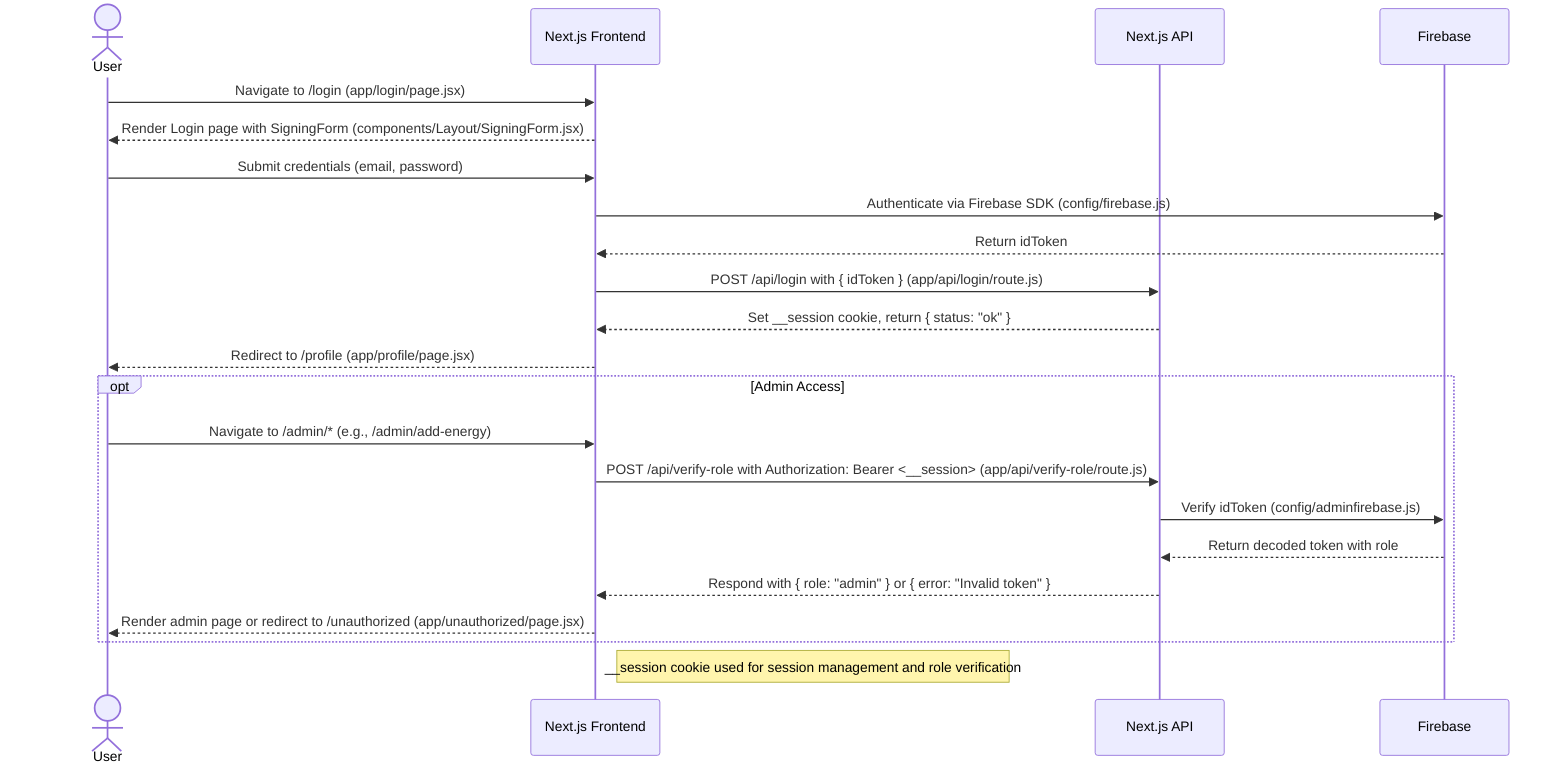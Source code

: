 sequenceDiagram
    actor U as User
    participant F as Next.js Frontend
    participant API as Next.js API
    participant DB as Firebase

    U->>F: Navigate to /login (app/login/page.jsx)
    F-->>U: Render Login page with SigningForm (components/Layout/SigningForm.jsx)
    U->>F: Submit credentials (email, password)
    F->>DB: Authenticate via Firebase SDK (config/firebase.js)
    DB-->>F: Return idToken
    F->>API: POST /api/login with { idToken } (app/api/login/route.js)
    API-->>F: Set __session cookie, return { status: "ok" }
    F-->>U: Redirect to /profile (app/profile/page.jsx)

    opt Admin Access
        U->>F: Navigate to /admin/* (e.g., /admin/add-energy)
        F->>API: POST /api/verify-role with Authorization: Bearer <__session> (app/api/verify-role/route.js)
        API->>DB: Verify idToken (config/adminfirebase.js)
        DB-->>API: Return decoded token with role
        API-->>F: Respond with { role: "admin" } or { error: "Invalid token" }
        F-->>U: Render admin page or redirect to /unauthorized (app/unauthorized/page.jsx)
    end

    Note right of F: __session cookie used for session management and role verification